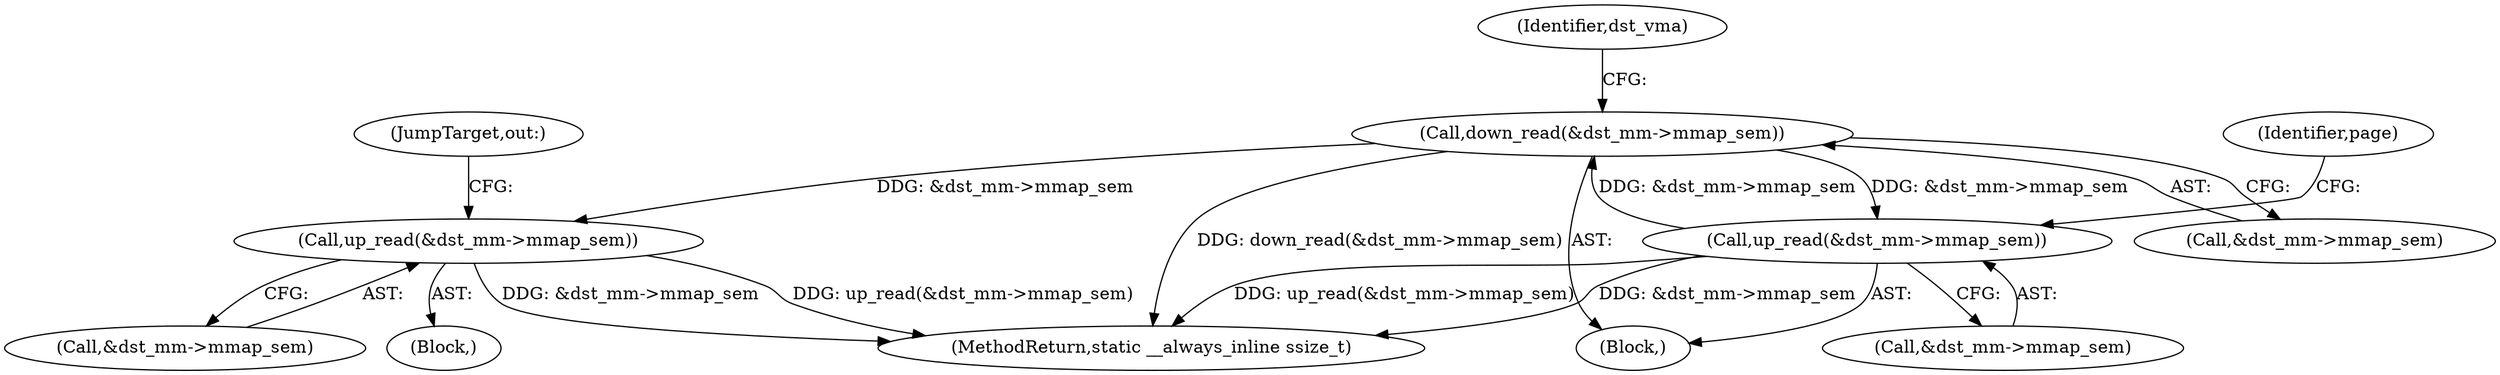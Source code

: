digraph "0_linux_29ec90660d68bbdd69507c1c8b4e33aa299278b1_2@API" {
"1000455" [label="(Call,up_read(&dst_mm->mmap_sem))"];
"1000419" [label="(Call,down_read(&dst_mm->mmap_sem))"];
"1000392" [label="(Call,up_read(&dst_mm->mmap_sem))"];
"1000399" [label="(Identifier,page)"];
"1000392" [label="(Call,up_read(&dst_mm->mmap_sem))"];
"1000419" [label="(Call,down_read(&dst_mm->mmap_sem))"];
"1000460" [label="(JumpTarget,out:)"];
"1000455" [label="(Call,up_read(&dst_mm->mmap_sem))"];
"1000420" [label="(Call,&dst_mm->mmap_sem)"];
"1000114" [label="(Block,)"];
"1000456" [label="(Call,&dst_mm->mmap_sem)"];
"1000492" [label="(MethodReturn,static __always_inline ssize_t)"];
"1000425" [label="(Identifier,dst_vma)"];
"1000391" [label="(Block,)"];
"1000393" [label="(Call,&dst_mm->mmap_sem)"];
"1000455" -> "1000114"  [label="AST: "];
"1000455" -> "1000456"  [label="CFG: "];
"1000456" -> "1000455"  [label="AST: "];
"1000460" -> "1000455"  [label="CFG: "];
"1000455" -> "1000492"  [label="DDG: up_read(&dst_mm->mmap_sem)"];
"1000455" -> "1000492"  [label="DDG: &dst_mm->mmap_sem"];
"1000419" -> "1000455"  [label="DDG: &dst_mm->mmap_sem"];
"1000419" -> "1000391"  [label="AST: "];
"1000419" -> "1000420"  [label="CFG: "];
"1000420" -> "1000419"  [label="AST: "];
"1000425" -> "1000419"  [label="CFG: "];
"1000419" -> "1000492"  [label="DDG: down_read(&dst_mm->mmap_sem)"];
"1000419" -> "1000392"  [label="DDG: &dst_mm->mmap_sem"];
"1000392" -> "1000419"  [label="DDG: &dst_mm->mmap_sem"];
"1000392" -> "1000391"  [label="AST: "];
"1000392" -> "1000393"  [label="CFG: "];
"1000393" -> "1000392"  [label="AST: "];
"1000399" -> "1000392"  [label="CFG: "];
"1000392" -> "1000492"  [label="DDG: up_read(&dst_mm->mmap_sem)"];
"1000392" -> "1000492"  [label="DDG: &dst_mm->mmap_sem"];
}
